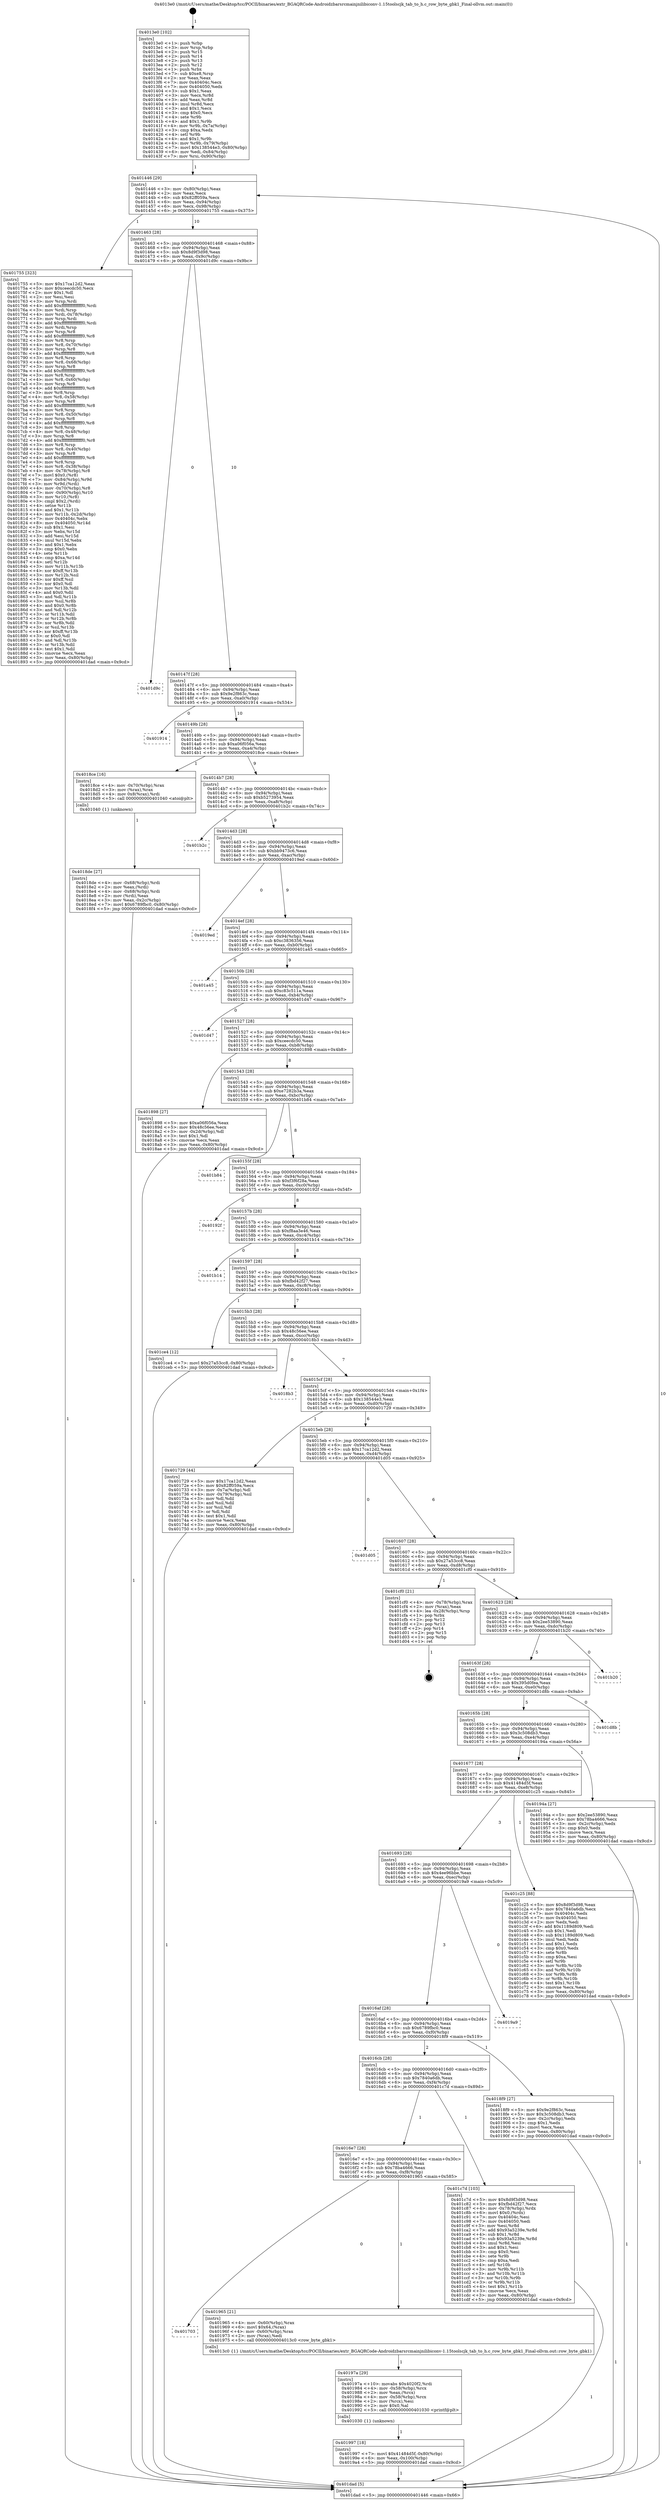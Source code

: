 digraph "0x4013e0" {
  label = "0x4013e0 (/mnt/c/Users/mathe/Desktop/tcc/POCII/binaries/extr_BGAQRCode-Androidzbarsrcmainjnilibiconv-1.15toolscjk_tab_to_h.c_row_byte_gbk1_Final-ollvm.out::main(0))"
  labelloc = "t"
  node[shape=record]

  Entry [label="",width=0.3,height=0.3,shape=circle,fillcolor=black,style=filled]
  "0x401446" [label="{
     0x401446 [29]\l
     | [instrs]\l
     &nbsp;&nbsp;0x401446 \<+3\>: mov -0x80(%rbp),%eax\l
     &nbsp;&nbsp;0x401449 \<+2\>: mov %eax,%ecx\l
     &nbsp;&nbsp;0x40144b \<+6\>: sub $0x82ff059a,%ecx\l
     &nbsp;&nbsp;0x401451 \<+6\>: mov %eax,-0x94(%rbp)\l
     &nbsp;&nbsp;0x401457 \<+6\>: mov %ecx,-0x98(%rbp)\l
     &nbsp;&nbsp;0x40145d \<+6\>: je 0000000000401755 \<main+0x375\>\l
  }"]
  "0x401755" [label="{
     0x401755 [323]\l
     | [instrs]\l
     &nbsp;&nbsp;0x401755 \<+5\>: mov $0x17ca12d2,%eax\l
     &nbsp;&nbsp;0x40175a \<+5\>: mov $0xceecdc50,%ecx\l
     &nbsp;&nbsp;0x40175f \<+2\>: mov $0x1,%dl\l
     &nbsp;&nbsp;0x401761 \<+2\>: xor %esi,%esi\l
     &nbsp;&nbsp;0x401763 \<+3\>: mov %rsp,%rdi\l
     &nbsp;&nbsp;0x401766 \<+4\>: add $0xfffffffffffffff0,%rdi\l
     &nbsp;&nbsp;0x40176a \<+3\>: mov %rdi,%rsp\l
     &nbsp;&nbsp;0x40176d \<+4\>: mov %rdi,-0x78(%rbp)\l
     &nbsp;&nbsp;0x401771 \<+3\>: mov %rsp,%rdi\l
     &nbsp;&nbsp;0x401774 \<+4\>: add $0xfffffffffffffff0,%rdi\l
     &nbsp;&nbsp;0x401778 \<+3\>: mov %rdi,%rsp\l
     &nbsp;&nbsp;0x40177b \<+3\>: mov %rsp,%r8\l
     &nbsp;&nbsp;0x40177e \<+4\>: add $0xfffffffffffffff0,%r8\l
     &nbsp;&nbsp;0x401782 \<+3\>: mov %r8,%rsp\l
     &nbsp;&nbsp;0x401785 \<+4\>: mov %r8,-0x70(%rbp)\l
     &nbsp;&nbsp;0x401789 \<+3\>: mov %rsp,%r8\l
     &nbsp;&nbsp;0x40178c \<+4\>: add $0xfffffffffffffff0,%r8\l
     &nbsp;&nbsp;0x401790 \<+3\>: mov %r8,%rsp\l
     &nbsp;&nbsp;0x401793 \<+4\>: mov %r8,-0x68(%rbp)\l
     &nbsp;&nbsp;0x401797 \<+3\>: mov %rsp,%r8\l
     &nbsp;&nbsp;0x40179a \<+4\>: add $0xfffffffffffffff0,%r8\l
     &nbsp;&nbsp;0x40179e \<+3\>: mov %r8,%rsp\l
     &nbsp;&nbsp;0x4017a1 \<+4\>: mov %r8,-0x60(%rbp)\l
     &nbsp;&nbsp;0x4017a5 \<+3\>: mov %rsp,%r8\l
     &nbsp;&nbsp;0x4017a8 \<+4\>: add $0xfffffffffffffff0,%r8\l
     &nbsp;&nbsp;0x4017ac \<+3\>: mov %r8,%rsp\l
     &nbsp;&nbsp;0x4017af \<+4\>: mov %r8,-0x58(%rbp)\l
     &nbsp;&nbsp;0x4017b3 \<+3\>: mov %rsp,%r8\l
     &nbsp;&nbsp;0x4017b6 \<+4\>: add $0xfffffffffffffff0,%r8\l
     &nbsp;&nbsp;0x4017ba \<+3\>: mov %r8,%rsp\l
     &nbsp;&nbsp;0x4017bd \<+4\>: mov %r8,-0x50(%rbp)\l
     &nbsp;&nbsp;0x4017c1 \<+3\>: mov %rsp,%r8\l
     &nbsp;&nbsp;0x4017c4 \<+4\>: add $0xfffffffffffffff0,%r8\l
     &nbsp;&nbsp;0x4017c8 \<+3\>: mov %r8,%rsp\l
     &nbsp;&nbsp;0x4017cb \<+4\>: mov %r8,-0x48(%rbp)\l
     &nbsp;&nbsp;0x4017cf \<+3\>: mov %rsp,%r8\l
     &nbsp;&nbsp;0x4017d2 \<+4\>: add $0xfffffffffffffff0,%r8\l
     &nbsp;&nbsp;0x4017d6 \<+3\>: mov %r8,%rsp\l
     &nbsp;&nbsp;0x4017d9 \<+4\>: mov %r8,-0x40(%rbp)\l
     &nbsp;&nbsp;0x4017dd \<+3\>: mov %rsp,%r8\l
     &nbsp;&nbsp;0x4017e0 \<+4\>: add $0xfffffffffffffff0,%r8\l
     &nbsp;&nbsp;0x4017e4 \<+3\>: mov %r8,%rsp\l
     &nbsp;&nbsp;0x4017e7 \<+4\>: mov %r8,-0x38(%rbp)\l
     &nbsp;&nbsp;0x4017eb \<+4\>: mov -0x78(%rbp),%r8\l
     &nbsp;&nbsp;0x4017ef \<+7\>: movl $0x0,(%r8)\l
     &nbsp;&nbsp;0x4017f6 \<+7\>: mov -0x84(%rbp),%r9d\l
     &nbsp;&nbsp;0x4017fd \<+3\>: mov %r9d,(%rdi)\l
     &nbsp;&nbsp;0x401800 \<+4\>: mov -0x70(%rbp),%r8\l
     &nbsp;&nbsp;0x401804 \<+7\>: mov -0x90(%rbp),%r10\l
     &nbsp;&nbsp;0x40180b \<+3\>: mov %r10,(%r8)\l
     &nbsp;&nbsp;0x40180e \<+3\>: cmpl $0x2,(%rdi)\l
     &nbsp;&nbsp;0x401811 \<+4\>: setne %r11b\l
     &nbsp;&nbsp;0x401815 \<+4\>: and $0x1,%r11b\l
     &nbsp;&nbsp;0x401819 \<+4\>: mov %r11b,-0x2d(%rbp)\l
     &nbsp;&nbsp;0x40181d \<+7\>: mov 0x40404c,%ebx\l
     &nbsp;&nbsp;0x401824 \<+8\>: mov 0x404050,%r14d\l
     &nbsp;&nbsp;0x40182c \<+3\>: sub $0x1,%esi\l
     &nbsp;&nbsp;0x40182f \<+3\>: mov %ebx,%r15d\l
     &nbsp;&nbsp;0x401832 \<+3\>: add %esi,%r15d\l
     &nbsp;&nbsp;0x401835 \<+4\>: imul %r15d,%ebx\l
     &nbsp;&nbsp;0x401839 \<+3\>: and $0x1,%ebx\l
     &nbsp;&nbsp;0x40183c \<+3\>: cmp $0x0,%ebx\l
     &nbsp;&nbsp;0x40183f \<+4\>: sete %r11b\l
     &nbsp;&nbsp;0x401843 \<+4\>: cmp $0xa,%r14d\l
     &nbsp;&nbsp;0x401847 \<+4\>: setl %r12b\l
     &nbsp;&nbsp;0x40184b \<+3\>: mov %r11b,%r13b\l
     &nbsp;&nbsp;0x40184e \<+4\>: xor $0xff,%r13b\l
     &nbsp;&nbsp;0x401852 \<+3\>: mov %r12b,%sil\l
     &nbsp;&nbsp;0x401855 \<+4\>: xor $0xff,%sil\l
     &nbsp;&nbsp;0x401859 \<+3\>: xor $0x0,%dl\l
     &nbsp;&nbsp;0x40185c \<+3\>: mov %r13b,%dil\l
     &nbsp;&nbsp;0x40185f \<+4\>: and $0x0,%dil\l
     &nbsp;&nbsp;0x401863 \<+3\>: and %dl,%r11b\l
     &nbsp;&nbsp;0x401866 \<+3\>: mov %sil,%r8b\l
     &nbsp;&nbsp;0x401869 \<+4\>: and $0x0,%r8b\l
     &nbsp;&nbsp;0x40186d \<+3\>: and %dl,%r12b\l
     &nbsp;&nbsp;0x401870 \<+3\>: or %r11b,%dil\l
     &nbsp;&nbsp;0x401873 \<+3\>: or %r12b,%r8b\l
     &nbsp;&nbsp;0x401876 \<+3\>: xor %r8b,%dil\l
     &nbsp;&nbsp;0x401879 \<+3\>: or %sil,%r13b\l
     &nbsp;&nbsp;0x40187c \<+4\>: xor $0xff,%r13b\l
     &nbsp;&nbsp;0x401880 \<+3\>: or $0x0,%dl\l
     &nbsp;&nbsp;0x401883 \<+3\>: and %dl,%r13b\l
     &nbsp;&nbsp;0x401886 \<+3\>: or %r13b,%dil\l
     &nbsp;&nbsp;0x401889 \<+4\>: test $0x1,%dil\l
     &nbsp;&nbsp;0x40188d \<+3\>: cmovne %ecx,%eax\l
     &nbsp;&nbsp;0x401890 \<+3\>: mov %eax,-0x80(%rbp)\l
     &nbsp;&nbsp;0x401893 \<+5\>: jmp 0000000000401dad \<main+0x9cd\>\l
  }"]
  "0x401463" [label="{
     0x401463 [28]\l
     | [instrs]\l
     &nbsp;&nbsp;0x401463 \<+5\>: jmp 0000000000401468 \<main+0x88\>\l
     &nbsp;&nbsp;0x401468 \<+6\>: mov -0x94(%rbp),%eax\l
     &nbsp;&nbsp;0x40146e \<+5\>: sub $0x8d9f3d98,%eax\l
     &nbsp;&nbsp;0x401473 \<+6\>: mov %eax,-0x9c(%rbp)\l
     &nbsp;&nbsp;0x401479 \<+6\>: je 0000000000401d9c \<main+0x9bc\>\l
  }"]
  Exit [label="",width=0.3,height=0.3,shape=circle,fillcolor=black,style=filled,peripheries=2]
  "0x401d9c" [label="{
     0x401d9c\l
  }", style=dashed]
  "0x40147f" [label="{
     0x40147f [28]\l
     | [instrs]\l
     &nbsp;&nbsp;0x40147f \<+5\>: jmp 0000000000401484 \<main+0xa4\>\l
     &nbsp;&nbsp;0x401484 \<+6\>: mov -0x94(%rbp),%eax\l
     &nbsp;&nbsp;0x40148a \<+5\>: sub $0x9e2f863c,%eax\l
     &nbsp;&nbsp;0x40148f \<+6\>: mov %eax,-0xa0(%rbp)\l
     &nbsp;&nbsp;0x401495 \<+6\>: je 0000000000401914 \<main+0x534\>\l
  }"]
  "0x401997" [label="{
     0x401997 [18]\l
     | [instrs]\l
     &nbsp;&nbsp;0x401997 \<+7\>: movl $0x41484d5f,-0x80(%rbp)\l
     &nbsp;&nbsp;0x40199e \<+6\>: mov %eax,-0x100(%rbp)\l
     &nbsp;&nbsp;0x4019a4 \<+5\>: jmp 0000000000401dad \<main+0x9cd\>\l
  }"]
  "0x401914" [label="{
     0x401914\l
  }", style=dashed]
  "0x40149b" [label="{
     0x40149b [28]\l
     | [instrs]\l
     &nbsp;&nbsp;0x40149b \<+5\>: jmp 00000000004014a0 \<main+0xc0\>\l
     &nbsp;&nbsp;0x4014a0 \<+6\>: mov -0x94(%rbp),%eax\l
     &nbsp;&nbsp;0x4014a6 \<+5\>: sub $0xa06f056a,%eax\l
     &nbsp;&nbsp;0x4014ab \<+6\>: mov %eax,-0xa4(%rbp)\l
     &nbsp;&nbsp;0x4014b1 \<+6\>: je 00000000004018ce \<main+0x4ee\>\l
  }"]
  "0x40197a" [label="{
     0x40197a [29]\l
     | [instrs]\l
     &nbsp;&nbsp;0x40197a \<+10\>: movabs $0x4020f2,%rdi\l
     &nbsp;&nbsp;0x401984 \<+4\>: mov -0x58(%rbp),%rcx\l
     &nbsp;&nbsp;0x401988 \<+2\>: mov %eax,(%rcx)\l
     &nbsp;&nbsp;0x40198a \<+4\>: mov -0x58(%rbp),%rcx\l
     &nbsp;&nbsp;0x40198e \<+2\>: mov (%rcx),%esi\l
     &nbsp;&nbsp;0x401990 \<+2\>: mov $0x0,%al\l
     &nbsp;&nbsp;0x401992 \<+5\>: call 0000000000401030 \<printf@plt\>\l
     | [calls]\l
     &nbsp;&nbsp;0x401030 \{1\} (unknown)\l
  }"]
  "0x4018ce" [label="{
     0x4018ce [16]\l
     | [instrs]\l
     &nbsp;&nbsp;0x4018ce \<+4\>: mov -0x70(%rbp),%rax\l
     &nbsp;&nbsp;0x4018d2 \<+3\>: mov (%rax),%rax\l
     &nbsp;&nbsp;0x4018d5 \<+4\>: mov 0x8(%rax),%rdi\l
     &nbsp;&nbsp;0x4018d9 \<+5\>: call 0000000000401040 \<atoi@plt\>\l
     | [calls]\l
     &nbsp;&nbsp;0x401040 \{1\} (unknown)\l
  }"]
  "0x4014b7" [label="{
     0x4014b7 [28]\l
     | [instrs]\l
     &nbsp;&nbsp;0x4014b7 \<+5\>: jmp 00000000004014bc \<main+0xdc\>\l
     &nbsp;&nbsp;0x4014bc \<+6\>: mov -0x94(%rbp),%eax\l
     &nbsp;&nbsp;0x4014c2 \<+5\>: sub $0xb5273954,%eax\l
     &nbsp;&nbsp;0x4014c7 \<+6\>: mov %eax,-0xa8(%rbp)\l
     &nbsp;&nbsp;0x4014cd \<+6\>: je 0000000000401b2c \<main+0x74c\>\l
  }"]
  "0x401703" [label="{
     0x401703\l
  }", style=dashed]
  "0x401b2c" [label="{
     0x401b2c\l
  }", style=dashed]
  "0x4014d3" [label="{
     0x4014d3 [28]\l
     | [instrs]\l
     &nbsp;&nbsp;0x4014d3 \<+5\>: jmp 00000000004014d8 \<main+0xf8\>\l
     &nbsp;&nbsp;0x4014d8 \<+6\>: mov -0x94(%rbp),%eax\l
     &nbsp;&nbsp;0x4014de \<+5\>: sub $0xbb9473c6,%eax\l
     &nbsp;&nbsp;0x4014e3 \<+6\>: mov %eax,-0xac(%rbp)\l
     &nbsp;&nbsp;0x4014e9 \<+6\>: je 00000000004019ed \<main+0x60d\>\l
  }"]
  "0x401965" [label="{
     0x401965 [21]\l
     | [instrs]\l
     &nbsp;&nbsp;0x401965 \<+4\>: mov -0x60(%rbp),%rax\l
     &nbsp;&nbsp;0x401969 \<+6\>: movl $0x64,(%rax)\l
     &nbsp;&nbsp;0x40196f \<+4\>: mov -0x60(%rbp),%rax\l
     &nbsp;&nbsp;0x401973 \<+2\>: mov (%rax),%edi\l
     &nbsp;&nbsp;0x401975 \<+5\>: call 00000000004013c0 \<row_byte_gbk1\>\l
     | [calls]\l
     &nbsp;&nbsp;0x4013c0 \{1\} (/mnt/c/Users/mathe/Desktop/tcc/POCII/binaries/extr_BGAQRCode-Androidzbarsrcmainjnilibiconv-1.15toolscjk_tab_to_h.c_row_byte_gbk1_Final-ollvm.out::row_byte_gbk1)\l
  }"]
  "0x4019ed" [label="{
     0x4019ed\l
  }", style=dashed]
  "0x4014ef" [label="{
     0x4014ef [28]\l
     | [instrs]\l
     &nbsp;&nbsp;0x4014ef \<+5\>: jmp 00000000004014f4 \<main+0x114\>\l
     &nbsp;&nbsp;0x4014f4 \<+6\>: mov -0x94(%rbp),%eax\l
     &nbsp;&nbsp;0x4014fa \<+5\>: sub $0xc3836356,%eax\l
     &nbsp;&nbsp;0x4014ff \<+6\>: mov %eax,-0xb0(%rbp)\l
     &nbsp;&nbsp;0x401505 \<+6\>: je 0000000000401a45 \<main+0x665\>\l
  }"]
  "0x4016e7" [label="{
     0x4016e7 [28]\l
     | [instrs]\l
     &nbsp;&nbsp;0x4016e7 \<+5\>: jmp 00000000004016ec \<main+0x30c\>\l
     &nbsp;&nbsp;0x4016ec \<+6\>: mov -0x94(%rbp),%eax\l
     &nbsp;&nbsp;0x4016f2 \<+5\>: sub $0x78ba4666,%eax\l
     &nbsp;&nbsp;0x4016f7 \<+6\>: mov %eax,-0xf8(%rbp)\l
     &nbsp;&nbsp;0x4016fd \<+6\>: je 0000000000401965 \<main+0x585\>\l
  }"]
  "0x401a45" [label="{
     0x401a45\l
  }", style=dashed]
  "0x40150b" [label="{
     0x40150b [28]\l
     | [instrs]\l
     &nbsp;&nbsp;0x40150b \<+5\>: jmp 0000000000401510 \<main+0x130\>\l
     &nbsp;&nbsp;0x401510 \<+6\>: mov -0x94(%rbp),%eax\l
     &nbsp;&nbsp;0x401516 \<+5\>: sub $0xc83c511a,%eax\l
     &nbsp;&nbsp;0x40151b \<+6\>: mov %eax,-0xb4(%rbp)\l
     &nbsp;&nbsp;0x401521 \<+6\>: je 0000000000401d47 \<main+0x967\>\l
  }"]
  "0x401c7d" [label="{
     0x401c7d [103]\l
     | [instrs]\l
     &nbsp;&nbsp;0x401c7d \<+5\>: mov $0x8d9f3d98,%eax\l
     &nbsp;&nbsp;0x401c82 \<+5\>: mov $0xfbd42f27,%ecx\l
     &nbsp;&nbsp;0x401c87 \<+4\>: mov -0x78(%rbp),%rdx\l
     &nbsp;&nbsp;0x401c8b \<+6\>: movl $0x0,(%rdx)\l
     &nbsp;&nbsp;0x401c91 \<+7\>: mov 0x40404c,%esi\l
     &nbsp;&nbsp;0x401c98 \<+7\>: mov 0x404050,%edi\l
     &nbsp;&nbsp;0x401c9f \<+3\>: mov %esi,%r8d\l
     &nbsp;&nbsp;0x401ca2 \<+7\>: add $0x93a5239e,%r8d\l
     &nbsp;&nbsp;0x401ca9 \<+4\>: sub $0x1,%r8d\l
     &nbsp;&nbsp;0x401cad \<+7\>: sub $0x93a5239e,%r8d\l
     &nbsp;&nbsp;0x401cb4 \<+4\>: imul %r8d,%esi\l
     &nbsp;&nbsp;0x401cb8 \<+3\>: and $0x1,%esi\l
     &nbsp;&nbsp;0x401cbb \<+3\>: cmp $0x0,%esi\l
     &nbsp;&nbsp;0x401cbe \<+4\>: sete %r9b\l
     &nbsp;&nbsp;0x401cc2 \<+3\>: cmp $0xa,%edi\l
     &nbsp;&nbsp;0x401cc5 \<+4\>: setl %r10b\l
     &nbsp;&nbsp;0x401cc9 \<+3\>: mov %r9b,%r11b\l
     &nbsp;&nbsp;0x401ccc \<+3\>: and %r10b,%r11b\l
     &nbsp;&nbsp;0x401ccf \<+3\>: xor %r10b,%r9b\l
     &nbsp;&nbsp;0x401cd2 \<+3\>: or %r9b,%r11b\l
     &nbsp;&nbsp;0x401cd5 \<+4\>: test $0x1,%r11b\l
     &nbsp;&nbsp;0x401cd9 \<+3\>: cmovne %ecx,%eax\l
     &nbsp;&nbsp;0x401cdc \<+3\>: mov %eax,-0x80(%rbp)\l
     &nbsp;&nbsp;0x401cdf \<+5\>: jmp 0000000000401dad \<main+0x9cd\>\l
  }"]
  "0x401d47" [label="{
     0x401d47\l
  }", style=dashed]
  "0x401527" [label="{
     0x401527 [28]\l
     | [instrs]\l
     &nbsp;&nbsp;0x401527 \<+5\>: jmp 000000000040152c \<main+0x14c\>\l
     &nbsp;&nbsp;0x40152c \<+6\>: mov -0x94(%rbp),%eax\l
     &nbsp;&nbsp;0x401532 \<+5\>: sub $0xceecdc50,%eax\l
     &nbsp;&nbsp;0x401537 \<+6\>: mov %eax,-0xb8(%rbp)\l
     &nbsp;&nbsp;0x40153d \<+6\>: je 0000000000401898 \<main+0x4b8\>\l
  }"]
  "0x4016cb" [label="{
     0x4016cb [28]\l
     | [instrs]\l
     &nbsp;&nbsp;0x4016cb \<+5\>: jmp 00000000004016d0 \<main+0x2f0\>\l
     &nbsp;&nbsp;0x4016d0 \<+6\>: mov -0x94(%rbp),%eax\l
     &nbsp;&nbsp;0x4016d6 \<+5\>: sub $0x7840a6db,%eax\l
     &nbsp;&nbsp;0x4016db \<+6\>: mov %eax,-0xf4(%rbp)\l
     &nbsp;&nbsp;0x4016e1 \<+6\>: je 0000000000401c7d \<main+0x89d\>\l
  }"]
  "0x401898" [label="{
     0x401898 [27]\l
     | [instrs]\l
     &nbsp;&nbsp;0x401898 \<+5\>: mov $0xa06f056a,%eax\l
     &nbsp;&nbsp;0x40189d \<+5\>: mov $0x48c56ee,%ecx\l
     &nbsp;&nbsp;0x4018a2 \<+3\>: mov -0x2d(%rbp),%dl\l
     &nbsp;&nbsp;0x4018a5 \<+3\>: test $0x1,%dl\l
     &nbsp;&nbsp;0x4018a8 \<+3\>: cmovne %ecx,%eax\l
     &nbsp;&nbsp;0x4018ab \<+3\>: mov %eax,-0x80(%rbp)\l
     &nbsp;&nbsp;0x4018ae \<+5\>: jmp 0000000000401dad \<main+0x9cd\>\l
  }"]
  "0x401543" [label="{
     0x401543 [28]\l
     | [instrs]\l
     &nbsp;&nbsp;0x401543 \<+5\>: jmp 0000000000401548 \<main+0x168\>\l
     &nbsp;&nbsp;0x401548 \<+6\>: mov -0x94(%rbp),%eax\l
     &nbsp;&nbsp;0x40154e \<+5\>: sub $0xe7282b3a,%eax\l
     &nbsp;&nbsp;0x401553 \<+6\>: mov %eax,-0xbc(%rbp)\l
     &nbsp;&nbsp;0x401559 \<+6\>: je 0000000000401b84 \<main+0x7a4\>\l
  }"]
  "0x4018f9" [label="{
     0x4018f9 [27]\l
     | [instrs]\l
     &nbsp;&nbsp;0x4018f9 \<+5\>: mov $0x9e2f863c,%eax\l
     &nbsp;&nbsp;0x4018fe \<+5\>: mov $0x3c508db3,%ecx\l
     &nbsp;&nbsp;0x401903 \<+3\>: mov -0x2c(%rbp),%edx\l
     &nbsp;&nbsp;0x401906 \<+3\>: cmp $0x1,%edx\l
     &nbsp;&nbsp;0x401909 \<+3\>: cmovl %ecx,%eax\l
     &nbsp;&nbsp;0x40190c \<+3\>: mov %eax,-0x80(%rbp)\l
     &nbsp;&nbsp;0x40190f \<+5\>: jmp 0000000000401dad \<main+0x9cd\>\l
  }"]
  "0x401b84" [label="{
     0x401b84\l
  }", style=dashed]
  "0x40155f" [label="{
     0x40155f [28]\l
     | [instrs]\l
     &nbsp;&nbsp;0x40155f \<+5\>: jmp 0000000000401564 \<main+0x184\>\l
     &nbsp;&nbsp;0x401564 \<+6\>: mov -0x94(%rbp),%eax\l
     &nbsp;&nbsp;0x40156a \<+5\>: sub $0xf3f6f28a,%eax\l
     &nbsp;&nbsp;0x40156f \<+6\>: mov %eax,-0xc0(%rbp)\l
     &nbsp;&nbsp;0x401575 \<+6\>: je 000000000040192f \<main+0x54f\>\l
  }"]
  "0x4016af" [label="{
     0x4016af [28]\l
     | [instrs]\l
     &nbsp;&nbsp;0x4016af \<+5\>: jmp 00000000004016b4 \<main+0x2d4\>\l
     &nbsp;&nbsp;0x4016b4 \<+6\>: mov -0x94(%rbp),%eax\l
     &nbsp;&nbsp;0x4016ba \<+5\>: sub $0x6789fbc0,%eax\l
     &nbsp;&nbsp;0x4016bf \<+6\>: mov %eax,-0xf0(%rbp)\l
     &nbsp;&nbsp;0x4016c5 \<+6\>: je 00000000004018f9 \<main+0x519\>\l
  }"]
  "0x40192f" [label="{
     0x40192f\l
  }", style=dashed]
  "0x40157b" [label="{
     0x40157b [28]\l
     | [instrs]\l
     &nbsp;&nbsp;0x40157b \<+5\>: jmp 0000000000401580 \<main+0x1a0\>\l
     &nbsp;&nbsp;0x401580 \<+6\>: mov -0x94(%rbp),%eax\l
     &nbsp;&nbsp;0x401586 \<+5\>: sub $0xf8aa3e46,%eax\l
     &nbsp;&nbsp;0x40158b \<+6\>: mov %eax,-0xc4(%rbp)\l
     &nbsp;&nbsp;0x401591 \<+6\>: je 0000000000401b14 \<main+0x734\>\l
  }"]
  "0x4019a9" [label="{
     0x4019a9\l
  }", style=dashed]
  "0x401b14" [label="{
     0x401b14\l
  }", style=dashed]
  "0x401597" [label="{
     0x401597 [28]\l
     | [instrs]\l
     &nbsp;&nbsp;0x401597 \<+5\>: jmp 000000000040159c \<main+0x1bc\>\l
     &nbsp;&nbsp;0x40159c \<+6\>: mov -0x94(%rbp),%eax\l
     &nbsp;&nbsp;0x4015a2 \<+5\>: sub $0xfbd42f27,%eax\l
     &nbsp;&nbsp;0x4015a7 \<+6\>: mov %eax,-0xc8(%rbp)\l
     &nbsp;&nbsp;0x4015ad \<+6\>: je 0000000000401ce4 \<main+0x904\>\l
  }"]
  "0x401693" [label="{
     0x401693 [28]\l
     | [instrs]\l
     &nbsp;&nbsp;0x401693 \<+5\>: jmp 0000000000401698 \<main+0x2b8\>\l
     &nbsp;&nbsp;0x401698 \<+6\>: mov -0x94(%rbp),%eax\l
     &nbsp;&nbsp;0x40169e \<+5\>: sub $0x4ee96bbe,%eax\l
     &nbsp;&nbsp;0x4016a3 \<+6\>: mov %eax,-0xec(%rbp)\l
     &nbsp;&nbsp;0x4016a9 \<+6\>: je 00000000004019a9 \<main+0x5c9\>\l
  }"]
  "0x401ce4" [label="{
     0x401ce4 [12]\l
     | [instrs]\l
     &nbsp;&nbsp;0x401ce4 \<+7\>: movl $0x27a53cc8,-0x80(%rbp)\l
     &nbsp;&nbsp;0x401ceb \<+5\>: jmp 0000000000401dad \<main+0x9cd\>\l
  }"]
  "0x4015b3" [label="{
     0x4015b3 [28]\l
     | [instrs]\l
     &nbsp;&nbsp;0x4015b3 \<+5\>: jmp 00000000004015b8 \<main+0x1d8\>\l
     &nbsp;&nbsp;0x4015b8 \<+6\>: mov -0x94(%rbp),%eax\l
     &nbsp;&nbsp;0x4015be \<+5\>: sub $0x48c56ee,%eax\l
     &nbsp;&nbsp;0x4015c3 \<+6\>: mov %eax,-0xcc(%rbp)\l
     &nbsp;&nbsp;0x4015c9 \<+6\>: je 00000000004018b3 \<main+0x4d3\>\l
  }"]
  "0x401c25" [label="{
     0x401c25 [88]\l
     | [instrs]\l
     &nbsp;&nbsp;0x401c25 \<+5\>: mov $0x8d9f3d98,%eax\l
     &nbsp;&nbsp;0x401c2a \<+5\>: mov $0x7840a6db,%ecx\l
     &nbsp;&nbsp;0x401c2f \<+7\>: mov 0x40404c,%edx\l
     &nbsp;&nbsp;0x401c36 \<+7\>: mov 0x404050,%esi\l
     &nbsp;&nbsp;0x401c3d \<+2\>: mov %edx,%edi\l
     &nbsp;&nbsp;0x401c3f \<+6\>: add $0x1189d809,%edi\l
     &nbsp;&nbsp;0x401c45 \<+3\>: sub $0x1,%edi\l
     &nbsp;&nbsp;0x401c48 \<+6\>: sub $0x1189d809,%edi\l
     &nbsp;&nbsp;0x401c4e \<+3\>: imul %edi,%edx\l
     &nbsp;&nbsp;0x401c51 \<+3\>: and $0x1,%edx\l
     &nbsp;&nbsp;0x401c54 \<+3\>: cmp $0x0,%edx\l
     &nbsp;&nbsp;0x401c57 \<+4\>: sete %r8b\l
     &nbsp;&nbsp;0x401c5b \<+3\>: cmp $0xa,%esi\l
     &nbsp;&nbsp;0x401c5e \<+4\>: setl %r9b\l
     &nbsp;&nbsp;0x401c62 \<+3\>: mov %r8b,%r10b\l
     &nbsp;&nbsp;0x401c65 \<+3\>: and %r9b,%r10b\l
     &nbsp;&nbsp;0x401c68 \<+3\>: xor %r9b,%r8b\l
     &nbsp;&nbsp;0x401c6b \<+3\>: or %r8b,%r10b\l
     &nbsp;&nbsp;0x401c6e \<+4\>: test $0x1,%r10b\l
     &nbsp;&nbsp;0x401c72 \<+3\>: cmovne %ecx,%eax\l
     &nbsp;&nbsp;0x401c75 \<+3\>: mov %eax,-0x80(%rbp)\l
     &nbsp;&nbsp;0x401c78 \<+5\>: jmp 0000000000401dad \<main+0x9cd\>\l
  }"]
  "0x4018b3" [label="{
     0x4018b3\l
  }", style=dashed]
  "0x4015cf" [label="{
     0x4015cf [28]\l
     | [instrs]\l
     &nbsp;&nbsp;0x4015cf \<+5\>: jmp 00000000004015d4 \<main+0x1f4\>\l
     &nbsp;&nbsp;0x4015d4 \<+6\>: mov -0x94(%rbp),%eax\l
     &nbsp;&nbsp;0x4015da \<+5\>: sub $0x138544e3,%eax\l
     &nbsp;&nbsp;0x4015df \<+6\>: mov %eax,-0xd0(%rbp)\l
     &nbsp;&nbsp;0x4015e5 \<+6\>: je 0000000000401729 \<main+0x349\>\l
  }"]
  "0x401677" [label="{
     0x401677 [28]\l
     | [instrs]\l
     &nbsp;&nbsp;0x401677 \<+5\>: jmp 000000000040167c \<main+0x29c\>\l
     &nbsp;&nbsp;0x40167c \<+6\>: mov -0x94(%rbp),%eax\l
     &nbsp;&nbsp;0x401682 \<+5\>: sub $0x41484d5f,%eax\l
     &nbsp;&nbsp;0x401687 \<+6\>: mov %eax,-0xe8(%rbp)\l
     &nbsp;&nbsp;0x40168d \<+6\>: je 0000000000401c25 \<main+0x845\>\l
  }"]
  "0x401729" [label="{
     0x401729 [44]\l
     | [instrs]\l
     &nbsp;&nbsp;0x401729 \<+5\>: mov $0x17ca12d2,%eax\l
     &nbsp;&nbsp;0x40172e \<+5\>: mov $0x82ff059a,%ecx\l
     &nbsp;&nbsp;0x401733 \<+3\>: mov -0x7a(%rbp),%dl\l
     &nbsp;&nbsp;0x401736 \<+4\>: mov -0x79(%rbp),%sil\l
     &nbsp;&nbsp;0x40173a \<+3\>: mov %dl,%dil\l
     &nbsp;&nbsp;0x40173d \<+3\>: and %sil,%dil\l
     &nbsp;&nbsp;0x401740 \<+3\>: xor %sil,%dl\l
     &nbsp;&nbsp;0x401743 \<+3\>: or %dl,%dil\l
     &nbsp;&nbsp;0x401746 \<+4\>: test $0x1,%dil\l
     &nbsp;&nbsp;0x40174a \<+3\>: cmovne %ecx,%eax\l
     &nbsp;&nbsp;0x40174d \<+3\>: mov %eax,-0x80(%rbp)\l
     &nbsp;&nbsp;0x401750 \<+5\>: jmp 0000000000401dad \<main+0x9cd\>\l
  }"]
  "0x4015eb" [label="{
     0x4015eb [28]\l
     | [instrs]\l
     &nbsp;&nbsp;0x4015eb \<+5\>: jmp 00000000004015f0 \<main+0x210\>\l
     &nbsp;&nbsp;0x4015f0 \<+6\>: mov -0x94(%rbp),%eax\l
     &nbsp;&nbsp;0x4015f6 \<+5\>: sub $0x17ca12d2,%eax\l
     &nbsp;&nbsp;0x4015fb \<+6\>: mov %eax,-0xd4(%rbp)\l
     &nbsp;&nbsp;0x401601 \<+6\>: je 0000000000401d05 \<main+0x925\>\l
  }"]
  "0x401dad" [label="{
     0x401dad [5]\l
     | [instrs]\l
     &nbsp;&nbsp;0x401dad \<+5\>: jmp 0000000000401446 \<main+0x66\>\l
  }"]
  "0x4013e0" [label="{
     0x4013e0 [102]\l
     | [instrs]\l
     &nbsp;&nbsp;0x4013e0 \<+1\>: push %rbp\l
     &nbsp;&nbsp;0x4013e1 \<+3\>: mov %rsp,%rbp\l
     &nbsp;&nbsp;0x4013e4 \<+2\>: push %r15\l
     &nbsp;&nbsp;0x4013e6 \<+2\>: push %r14\l
     &nbsp;&nbsp;0x4013e8 \<+2\>: push %r13\l
     &nbsp;&nbsp;0x4013ea \<+2\>: push %r12\l
     &nbsp;&nbsp;0x4013ec \<+1\>: push %rbx\l
     &nbsp;&nbsp;0x4013ed \<+7\>: sub $0xe8,%rsp\l
     &nbsp;&nbsp;0x4013f4 \<+2\>: xor %eax,%eax\l
     &nbsp;&nbsp;0x4013f6 \<+7\>: mov 0x40404c,%ecx\l
     &nbsp;&nbsp;0x4013fd \<+7\>: mov 0x404050,%edx\l
     &nbsp;&nbsp;0x401404 \<+3\>: sub $0x1,%eax\l
     &nbsp;&nbsp;0x401407 \<+3\>: mov %ecx,%r8d\l
     &nbsp;&nbsp;0x40140a \<+3\>: add %eax,%r8d\l
     &nbsp;&nbsp;0x40140d \<+4\>: imul %r8d,%ecx\l
     &nbsp;&nbsp;0x401411 \<+3\>: and $0x1,%ecx\l
     &nbsp;&nbsp;0x401414 \<+3\>: cmp $0x0,%ecx\l
     &nbsp;&nbsp;0x401417 \<+4\>: sete %r9b\l
     &nbsp;&nbsp;0x40141b \<+4\>: and $0x1,%r9b\l
     &nbsp;&nbsp;0x40141f \<+4\>: mov %r9b,-0x7a(%rbp)\l
     &nbsp;&nbsp;0x401423 \<+3\>: cmp $0xa,%edx\l
     &nbsp;&nbsp;0x401426 \<+4\>: setl %r9b\l
     &nbsp;&nbsp;0x40142a \<+4\>: and $0x1,%r9b\l
     &nbsp;&nbsp;0x40142e \<+4\>: mov %r9b,-0x79(%rbp)\l
     &nbsp;&nbsp;0x401432 \<+7\>: movl $0x138544e3,-0x80(%rbp)\l
     &nbsp;&nbsp;0x401439 \<+6\>: mov %edi,-0x84(%rbp)\l
     &nbsp;&nbsp;0x40143f \<+7\>: mov %rsi,-0x90(%rbp)\l
  }"]
  "0x40194a" [label="{
     0x40194a [27]\l
     | [instrs]\l
     &nbsp;&nbsp;0x40194a \<+5\>: mov $0x2ee53890,%eax\l
     &nbsp;&nbsp;0x40194f \<+5\>: mov $0x78ba4666,%ecx\l
     &nbsp;&nbsp;0x401954 \<+3\>: mov -0x2c(%rbp),%edx\l
     &nbsp;&nbsp;0x401957 \<+3\>: cmp $0x0,%edx\l
     &nbsp;&nbsp;0x40195a \<+3\>: cmove %ecx,%eax\l
     &nbsp;&nbsp;0x40195d \<+3\>: mov %eax,-0x80(%rbp)\l
     &nbsp;&nbsp;0x401960 \<+5\>: jmp 0000000000401dad \<main+0x9cd\>\l
  }"]
  "0x4018de" [label="{
     0x4018de [27]\l
     | [instrs]\l
     &nbsp;&nbsp;0x4018de \<+4\>: mov -0x68(%rbp),%rdi\l
     &nbsp;&nbsp;0x4018e2 \<+2\>: mov %eax,(%rdi)\l
     &nbsp;&nbsp;0x4018e4 \<+4\>: mov -0x68(%rbp),%rdi\l
     &nbsp;&nbsp;0x4018e8 \<+2\>: mov (%rdi),%eax\l
     &nbsp;&nbsp;0x4018ea \<+3\>: mov %eax,-0x2c(%rbp)\l
     &nbsp;&nbsp;0x4018ed \<+7\>: movl $0x6789fbc0,-0x80(%rbp)\l
     &nbsp;&nbsp;0x4018f4 \<+5\>: jmp 0000000000401dad \<main+0x9cd\>\l
  }"]
  "0x40165b" [label="{
     0x40165b [28]\l
     | [instrs]\l
     &nbsp;&nbsp;0x40165b \<+5\>: jmp 0000000000401660 \<main+0x280\>\l
     &nbsp;&nbsp;0x401660 \<+6\>: mov -0x94(%rbp),%eax\l
     &nbsp;&nbsp;0x401666 \<+5\>: sub $0x3c508db3,%eax\l
     &nbsp;&nbsp;0x40166b \<+6\>: mov %eax,-0xe4(%rbp)\l
     &nbsp;&nbsp;0x401671 \<+6\>: je 000000000040194a \<main+0x56a\>\l
  }"]
  "0x401d05" [label="{
     0x401d05\l
  }", style=dashed]
  "0x401607" [label="{
     0x401607 [28]\l
     | [instrs]\l
     &nbsp;&nbsp;0x401607 \<+5\>: jmp 000000000040160c \<main+0x22c\>\l
     &nbsp;&nbsp;0x40160c \<+6\>: mov -0x94(%rbp),%eax\l
     &nbsp;&nbsp;0x401612 \<+5\>: sub $0x27a53cc8,%eax\l
     &nbsp;&nbsp;0x401617 \<+6\>: mov %eax,-0xd8(%rbp)\l
     &nbsp;&nbsp;0x40161d \<+6\>: je 0000000000401cf0 \<main+0x910\>\l
  }"]
  "0x401d8b" [label="{
     0x401d8b\l
  }", style=dashed]
  "0x401cf0" [label="{
     0x401cf0 [21]\l
     | [instrs]\l
     &nbsp;&nbsp;0x401cf0 \<+4\>: mov -0x78(%rbp),%rax\l
     &nbsp;&nbsp;0x401cf4 \<+2\>: mov (%rax),%eax\l
     &nbsp;&nbsp;0x401cf6 \<+4\>: lea -0x28(%rbp),%rsp\l
     &nbsp;&nbsp;0x401cfa \<+1\>: pop %rbx\l
     &nbsp;&nbsp;0x401cfb \<+2\>: pop %r12\l
     &nbsp;&nbsp;0x401cfd \<+2\>: pop %r13\l
     &nbsp;&nbsp;0x401cff \<+2\>: pop %r14\l
     &nbsp;&nbsp;0x401d01 \<+2\>: pop %r15\l
     &nbsp;&nbsp;0x401d03 \<+1\>: pop %rbp\l
     &nbsp;&nbsp;0x401d04 \<+1\>: ret\l
  }"]
  "0x401623" [label="{
     0x401623 [28]\l
     | [instrs]\l
     &nbsp;&nbsp;0x401623 \<+5\>: jmp 0000000000401628 \<main+0x248\>\l
     &nbsp;&nbsp;0x401628 \<+6\>: mov -0x94(%rbp),%eax\l
     &nbsp;&nbsp;0x40162e \<+5\>: sub $0x2ee53890,%eax\l
     &nbsp;&nbsp;0x401633 \<+6\>: mov %eax,-0xdc(%rbp)\l
     &nbsp;&nbsp;0x401639 \<+6\>: je 0000000000401b20 \<main+0x740\>\l
  }"]
  "0x40163f" [label="{
     0x40163f [28]\l
     | [instrs]\l
     &nbsp;&nbsp;0x40163f \<+5\>: jmp 0000000000401644 \<main+0x264\>\l
     &nbsp;&nbsp;0x401644 \<+6\>: mov -0x94(%rbp),%eax\l
     &nbsp;&nbsp;0x40164a \<+5\>: sub $0x395d0fea,%eax\l
     &nbsp;&nbsp;0x40164f \<+6\>: mov %eax,-0xe0(%rbp)\l
     &nbsp;&nbsp;0x401655 \<+6\>: je 0000000000401d8b \<main+0x9ab\>\l
  }"]
  "0x401b20" [label="{
     0x401b20\l
  }", style=dashed]
  Entry -> "0x4013e0" [label=" 1"]
  "0x401446" -> "0x401755" [label=" 1"]
  "0x401446" -> "0x401463" [label=" 10"]
  "0x401cf0" -> Exit [label=" 1"]
  "0x401463" -> "0x401d9c" [label=" 0"]
  "0x401463" -> "0x40147f" [label=" 10"]
  "0x401ce4" -> "0x401dad" [label=" 1"]
  "0x40147f" -> "0x401914" [label=" 0"]
  "0x40147f" -> "0x40149b" [label=" 10"]
  "0x401c7d" -> "0x401dad" [label=" 1"]
  "0x40149b" -> "0x4018ce" [label=" 1"]
  "0x40149b" -> "0x4014b7" [label=" 9"]
  "0x401c25" -> "0x401dad" [label=" 1"]
  "0x4014b7" -> "0x401b2c" [label=" 0"]
  "0x4014b7" -> "0x4014d3" [label=" 9"]
  "0x401997" -> "0x401dad" [label=" 1"]
  "0x4014d3" -> "0x4019ed" [label=" 0"]
  "0x4014d3" -> "0x4014ef" [label=" 9"]
  "0x40197a" -> "0x401997" [label=" 1"]
  "0x4014ef" -> "0x401a45" [label=" 0"]
  "0x4014ef" -> "0x40150b" [label=" 9"]
  "0x4016e7" -> "0x401703" [label=" 0"]
  "0x40150b" -> "0x401d47" [label=" 0"]
  "0x40150b" -> "0x401527" [label=" 9"]
  "0x4016e7" -> "0x401965" [label=" 1"]
  "0x401527" -> "0x401898" [label=" 1"]
  "0x401527" -> "0x401543" [label=" 8"]
  "0x4016cb" -> "0x4016e7" [label=" 1"]
  "0x401543" -> "0x401b84" [label=" 0"]
  "0x401543" -> "0x40155f" [label=" 8"]
  "0x4016cb" -> "0x401c7d" [label=" 1"]
  "0x40155f" -> "0x40192f" [label=" 0"]
  "0x40155f" -> "0x40157b" [label=" 8"]
  "0x40194a" -> "0x401dad" [label=" 1"]
  "0x40157b" -> "0x401b14" [label=" 0"]
  "0x40157b" -> "0x401597" [label=" 8"]
  "0x4018f9" -> "0x401dad" [label=" 1"]
  "0x401597" -> "0x401ce4" [label=" 1"]
  "0x401597" -> "0x4015b3" [label=" 7"]
  "0x4016af" -> "0x4018f9" [label=" 1"]
  "0x4015b3" -> "0x4018b3" [label=" 0"]
  "0x4015b3" -> "0x4015cf" [label=" 7"]
  "0x401965" -> "0x40197a" [label=" 1"]
  "0x4015cf" -> "0x401729" [label=" 1"]
  "0x4015cf" -> "0x4015eb" [label=" 6"]
  "0x401729" -> "0x401dad" [label=" 1"]
  "0x4013e0" -> "0x401446" [label=" 1"]
  "0x401dad" -> "0x401446" [label=" 10"]
  "0x401693" -> "0x4019a9" [label=" 0"]
  "0x401755" -> "0x401dad" [label=" 1"]
  "0x401898" -> "0x401dad" [label=" 1"]
  "0x4018ce" -> "0x4018de" [label=" 1"]
  "0x4018de" -> "0x401dad" [label=" 1"]
  "0x4016af" -> "0x4016cb" [label=" 2"]
  "0x4015eb" -> "0x401d05" [label=" 0"]
  "0x4015eb" -> "0x401607" [label=" 6"]
  "0x401677" -> "0x401c25" [label=" 1"]
  "0x401607" -> "0x401cf0" [label=" 1"]
  "0x401607" -> "0x401623" [label=" 5"]
  "0x401693" -> "0x4016af" [label=" 3"]
  "0x401623" -> "0x401b20" [label=" 0"]
  "0x401623" -> "0x40163f" [label=" 5"]
  "0x40165b" -> "0x401677" [label=" 4"]
  "0x40163f" -> "0x401d8b" [label=" 0"]
  "0x40163f" -> "0x40165b" [label=" 5"]
  "0x401677" -> "0x401693" [label=" 3"]
  "0x40165b" -> "0x40194a" [label=" 1"]
}
